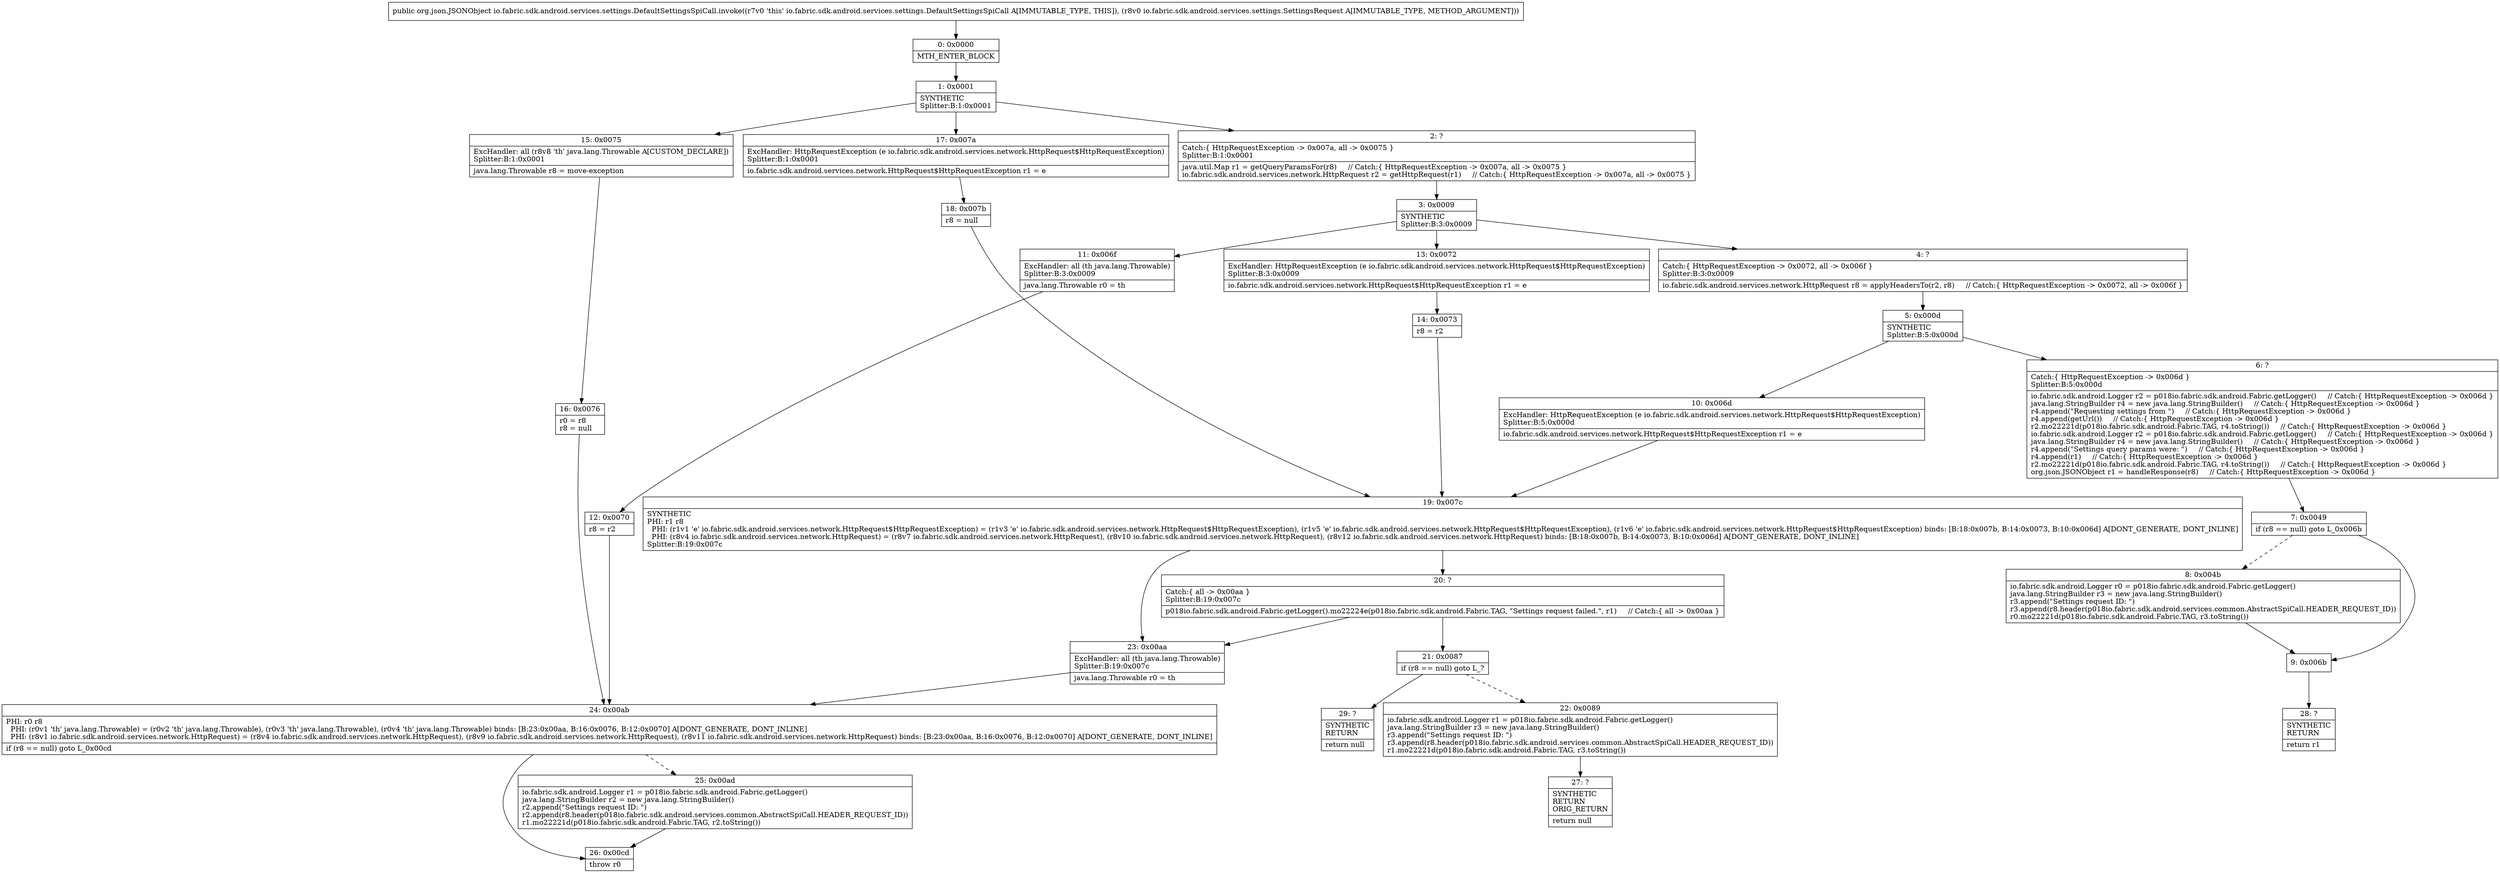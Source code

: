 digraph "CFG forio.fabric.sdk.android.services.settings.DefaultSettingsSpiCall.invoke(Lio\/fabric\/sdk\/android\/services\/settings\/SettingsRequest;)Lorg\/json\/JSONObject;" {
Node_0 [shape=record,label="{0\:\ 0x0000|MTH_ENTER_BLOCK\l}"];
Node_1 [shape=record,label="{1\:\ 0x0001|SYNTHETIC\lSplitter:B:1:0x0001\l}"];
Node_2 [shape=record,label="{2\:\ ?|Catch:\{ HttpRequestException \-\> 0x007a, all \-\> 0x0075 \}\lSplitter:B:1:0x0001\l|java.util.Map r1 = getQueryParamsFor(r8)     \/\/ Catch:\{ HttpRequestException \-\> 0x007a, all \-\> 0x0075 \}\lio.fabric.sdk.android.services.network.HttpRequest r2 = getHttpRequest(r1)     \/\/ Catch:\{ HttpRequestException \-\> 0x007a, all \-\> 0x0075 \}\l}"];
Node_3 [shape=record,label="{3\:\ 0x0009|SYNTHETIC\lSplitter:B:3:0x0009\l}"];
Node_4 [shape=record,label="{4\:\ ?|Catch:\{ HttpRequestException \-\> 0x0072, all \-\> 0x006f \}\lSplitter:B:3:0x0009\l|io.fabric.sdk.android.services.network.HttpRequest r8 = applyHeadersTo(r2, r8)     \/\/ Catch:\{ HttpRequestException \-\> 0x0072, all \-\> 0x006f \}\l}"];
Node_5 [shape=record,label="{5\:\ 0x000d|SYNTHETIC\lSplitter:B:5:0x000d\l}"];
Node_6 [shape=record,label="{6\:\ ?|Catch:\{ HttpRequestException \-\> 0x006d \}\lSplitter:B:5:0x000d\l|io.fabric.sdk.android.Logger r2 = p018io.fabric.sdk.android.Fabric.getLogger()     \/\/ Catch:\{ HttpRequestException \-\> 0x006d \}\ljava.lang.StringBuilder r4 = new java.lang.StringBuilder()     \/\/ Catch:\{ HttpRequestException \-\> 0x006d \}\lr4.append(\"Requesting settings from \")     \/\/ Catch:\{ HttpRequestException \-\> 0x006d \}\lr4.append(getUrl())     \/\/ Catch:\{ HttpRequestException \-\> 0x006d \}\lr2.mo22221d(p018io.fabric.sdk.android.Fabric.TAG, r4.toString())     \/\/ Catch:\{ HttpRequestException \-\> 0x006d \}\lio.fabric.sdk.android.Logger r2 = p018io.fabric.sdk.android.Fabric.getLogger()     \/\/ Catch:\{ HttpRequestException \-\> 0x006d \}\ljava.lang.StringBuilder r4 = new java.lang.StringBuilder()     \/\/ Catch:\{ HttpRequestException \-\> 0x006d \}\lr4.append(\"Settings query params were: \")     \/\/ Catch:\{ HttpRequestException \-\> 0x006d \}\lr4.append(r1)     \/\/ Catch:\{ HttpRequestException \-\> 0x006d \}\lr2.mo22221d(p018io.fabric.sdk.android.Fabric.TAG, r4.toString())     \/\/ Catch:\{ HttpRequestException \-\> 0x006d \}\lorg.json.JSONObject r1 = handleResponse(r8)     \/\/ Catch:\{ HttpRequestException \-\> 0x006d \}\l}"];
Node_7 [shape=record,label="{7\:\ 0x0049|if (r8 == null) goto L_0x006b\l}"];
Node_8 [shape=record,label="{8\:\ 0x004b|io.fabric.sdk.android.Logger r0 = p018io.fabric.sdk.android.Fabric.getLogger()\ljava.lang.StringBuilder r3 = new java.lang.StringBuilder()\lr3.append(\"Settings request ID: \")\lr3.append(r8.header(p018io.fabric.sdk.android.services.common.AbstractSpiCall.HEADER_REQUEST_ID))\lr0.mo22221d(p018io.fabric.sdk.android.Fabric.TAG, r3.toString())\l}"];
Node_9 [shape=record,label="{9\:\ 0x006b}"];
Node_10 [shape=record,label="{10\:\ 0x006d|ExcHandler: HttpRequestException (e io.fabric.sdk.android.services.network.HttpRequest$HttpRequestException)\lSplitter:B:5:0x000d\l|io.fabric.sdk.android.services.network.HttpRequest$HttpRequestException r1 = e\l}"];
Node_11 [shape=record,label="{11\:\ 0x006f|ExcHandler: all (th java.lang.Throwable)\lSplitter:B:3:0x0009\l|java.lang.Throwable r0 = th\l}"];
Node_12 [shape=record,label="{12\:\ 0x0070|r8 = r2\l}"];
Node_13 [shape=record,label="{13\:\ 0x0072|ExcHandler: HttpRequestException (e io.fabric.sdk.android.services.network.HttpRequest$HttpRequestException)\lSplitter:B:3:0x0009\l|io.fabric.sdk.android.services.network.HttpRequest$HttpRequestException r1 = e\l}"];
Node_14 [shape=record,label="{14\:\ 0x0073|r8 = r2\l}"];
Node_15 [shape=record,label="{15\:\ 0x0075|ExcHandler: all (r8v8 'th' java.lang.Throwable A[CUSTOM_DECLARE])\lSplitter:B:1:0x0001\l|java.lang.Throwable r8 = move\-exception\l}"];
Node_16 [shape=record,label="{16\:\ 0x0076|r0 = r8\lr8 = null\l}"];
Node_17 [shape=record,label="{17\:\ 0x007a|ExcHandler: HttpRequestException (e io.fabric.sdk.android.services.network.HttpRequest$HttpRequestException)\lSplitter:B:1:0x0001\l|io.fabric.sdk.android.services.network.HttpRequest$HttpRequestException r1 = e\l}"];
Node_18 [shape=record,label="{18\:\ 0x007b|r8 = null\l}"];
Node_19 [shape=record,label="{19\:\ 0x007c|SYNTHETIC\lPHI: r1 r8 \l  PHI: (r1v1 'e' io.fabric.sdk.android.services.network.HttpRequest$HttpRequestException) = (r1v3 'e' io.fabric.sdk.android.services.network.HttpRequest$HttpRequestException), (r1v5 'e' io.fabric.sdk.android.services.network.HttpRequest$HttpRequestException), (r1v6 'e' io.fabric.sdk.android.services.network.HttpRequest$HttpRequestException) binds: [B:18:0x007b, B:14:0x0073, B:10:0x006d] A[DONT_GENERATE, DONT_INLINE]\l  PHI: (r8v4 io.fabric.sdk.android.services.network.HttpRequest) = (r8v7 io.fabric.sdk.android.services.network.HttpRequest), (r8v10 io.fabric.sdk.android.services.network.HttpRequest), (r8v12 io.fabric.sdk.android.services.network.HttpRequest) binds: [B:18:0x007b, B:14:0x0073, B:10:0x006d] A[DONT_GENERATE, DONT_INLINE]\lSplitter:B:19:0x007c\l}"];
Node_20 [shape=record,label="{20\:\ ?|Catch:\{ all \-\> 0x00aa \}\lSplitter:B:19:0x007c\l|p018io.fabric.sdk.android.Fabric.getLogger().mo22224e(p018io.fabric.sdk.android.Fabric.TAG, \"Settings request failed.\", r1)     \/\/ Catch:\{ all \-\> 0x00aa \}\l}"];
Node_21 [shape=record,label="{21\:\ 0x0087|if (r8 == null) goto L_?\l}"];
Node_22 [shape=record,label="{22\:\ 0x0089|io.fabric.sdk.android.Logger r1 = p018io.fabric.sdk.android.Fabric.getLogger()\ljava.lang.StringBuilder r3 = new java.lang.StringBuilder()\lr3.append(\"Settings request ID: \")\lr3.append(r8.header(p018io.fabric.sdk.android.services.common.AbstractSpiCall.HEADER_REQUEST_ID))\lr1.mo22221d(p018io.fabric.sdk.android.Fabric.TAG, r3.toString())\l}"];
Node_23 [shape=record,label="{23\:\ 0x00aa|ExcHandler: all (th java.lang.Throwable)\lSplitter:B:19:0x007c\l|java.lang.Throwable r0 = th\l}"];
Node_24 [shape=record,label="{24\:\ 0x00ab|PHI: r0 r8 \l  PHI: (r0v1 'th' java.lang.Throwable) = (r0v2 'th' java.lang.Throwable), (r0v3 'th' java.lang.Throwable), (r0v4 'th' java.lang.Throwable) binds: [B:23:0x00aa, B:16:0x0076, B:12:0x0070] A[DONT_GENERATE, DONT_INLINE]\l  PHI: (r8v1 io.fabric.sdk.android.services.network.HttpRequest) = (r8v4 io.fabric.sdk.android.services.network.HttpRequest), (r8v9 io.fabric.sdk.android.services.network.HttpRequest), (r8v11 io.fabric.sdk.android.services.network.HttpRequest) binds: [B:23:0x00aa, B:16:0x0076, B:12:0x0070] A[DONT_GENERATE, DONT_INLINE]\l|if (r8 == null) goto L_0x00cd\l}"];
Node_25 [shape=record,label="{25\:\ 0x00ad|io.fabric.sdk.android.Logger r1 = p018io.fabric.sdk.android.Fabric.getLogger()\ljava.lang.StringBuilder r2 = new java.lang.StringBuilder()\lr2.append(\"Settings request ID: \")\lr2.append(r8.header(p018io.fabric.sdk.android.services.common.AbstractSpiCall.HEADER_REQUEST_ID))\lr1.mo22221d(p018io.fabric.sdk.android.Fabric.TAG, r2.toString())\l}"];
Node_26 [shape=record,label="{26\:\ 0x00cd|throw r0\l}"];
Node_27 [shape=record,label="{27\:\ ?|SYNTHETIC\lRETURN\lORIG_RETURN\l|return null\l}"];
Node_28 [shape=record,label="{28\:\ ?|SYNTHETIC\lRETURN\l|return r1\l}"];
Node_29 [shape=record,label="{29\:\ ?|SYNTHETIC\lRETURN\l|return null\l}"];
MethodNode[shape=record,label="{public org.json.JSONObject io.fabric.sdk.android.services.settings.DefaultSettingsSpiCall.invoke((r7v0 'this' io.fabric.sdk.android.services.settings.DefaultSettingsSpiCall A[IMMUTABLE_TYPE, THIS]), (r8v0 io.fabric.sdk.android.services.settings.SettingsRequest A[IMMUTABLE_TYPE, METHOD_ARGUMENT])) }"];
MethodNode -> Node_0;
Node_0 -> Node_1;
Node_1 -> Node_2;
Node_1 -> Node_17;
Node_1 -> Node_15;
Node_2 -> Node_3;
Node_3 -> Node_4;
Node_3 -> Node_13;
Node_3 -> Node_11;
Node_4 -> Node_5;
Node_5 -> Node_6;
Node_5 -> Node_10;
Node_6 -> Node_7;
Node_7 -> Node_8[style=dashed];
Node_7 -> Node_9;
Node_8 -> Node_9;
Node_9 -> Node_28;
Node_10 -> Node_19;
Node_11 -> Node_12;
Node_12 -> Node_24;
Node_13 -> Node_14;
Node_14 -> Node_19;
Node_15 -> Node_16;
Node_16 -> Node_24;
Node_17 -> Node_18;
Node_18 -> Node_19;
Node_19 -> Node_20;
Node_19 -> Node_23;
Node_20 -> Node_21;
Node_20 -> Node_23;
Node_21 -> Node_22[style=dashed];
Node_21 -> Node_29;
Node_22 -> Node_27;
Node_23 -> Node_24;
Node_24 -> Node_25[style=dashed];
Node_24 -> Node_26;
Node_25 -> Node_26;
}

